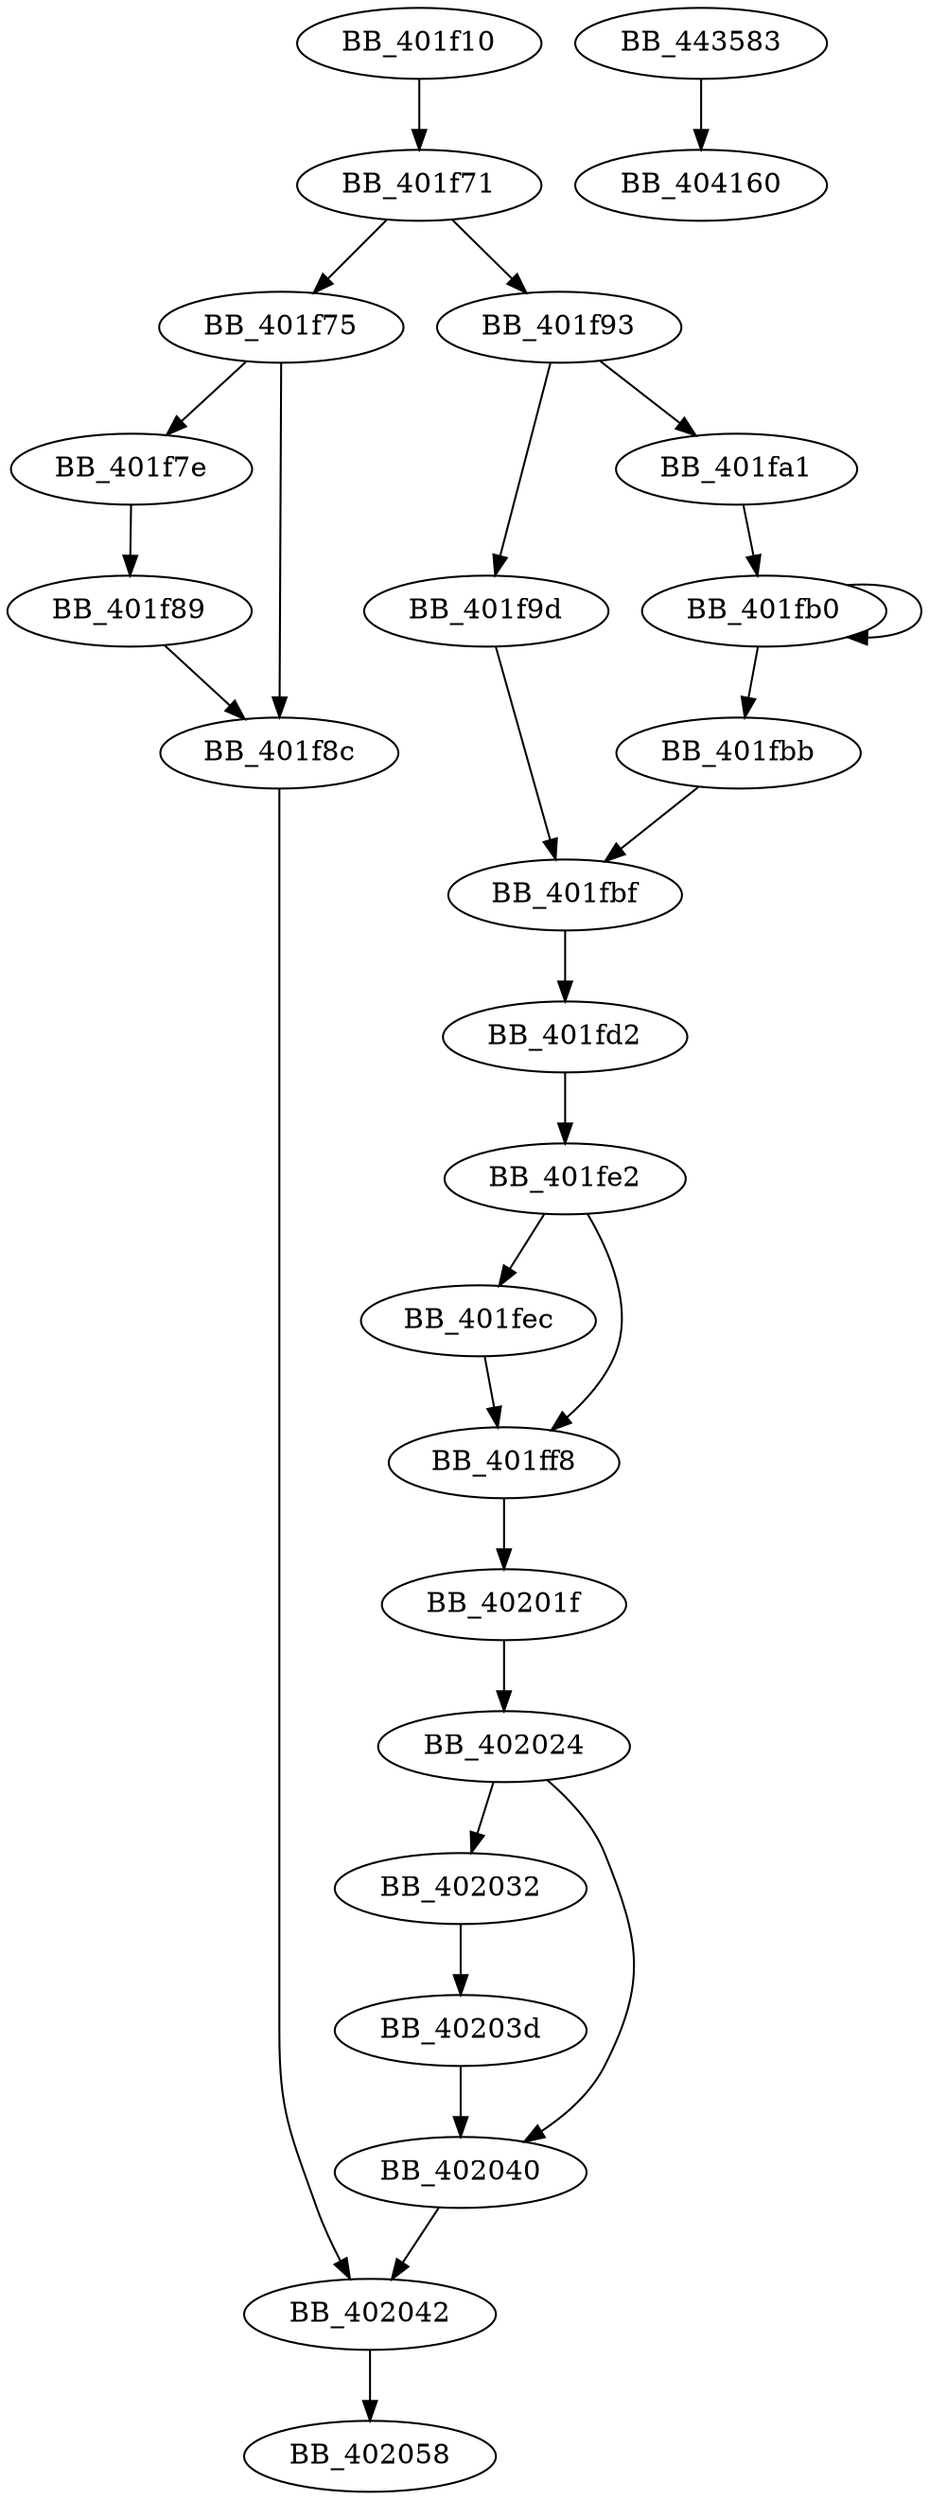DiGraph sub_401F10{
BB_401f10->BB_401f71
BB_401f71->BB_401f75
BB_401f71->BB_401f93
BB_401f75->BB_401f7e
BB_401f75->BB_401f8c
BB_401f7e->BB_401f89
BB_401f89->BB_401f8c
BB_401f8c->BB_402042
BB_401f93->BB_401f9d
BB_401f93->BB_401fa1
BB_401f9d->BB_401fbf
BB_401fa1->BB_401fb0
BB_401fb0->BB_401fb0
BB_401fb0->BB_401fbb
BB_401fbb->BB_401fbf
BB_401fbf->BB_401fd2
BB_401fd2->BB_401fe2
BB_401fe2->BB_401fec
BB_401fe2->BB_401ff8
BB_401fec->BB_401ff8
BB_401ff8->BB_40201f
BB_40201f->BB_402024
BB_402024->BB_402032
BB_402024->BB_402040
BB_402032->BB_40203d
BB_40203d->BB_402040
BB_402040->BB_402042
BB_402042->BB_402058
BB_443583->BB_404160
}
